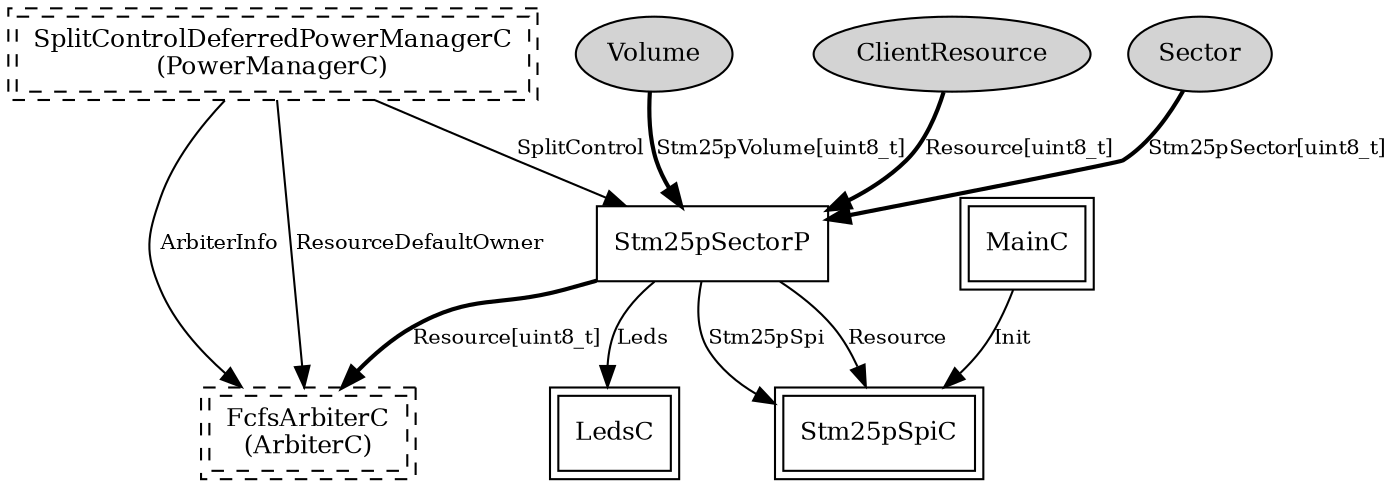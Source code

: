 digraph "Stm25pSectorC" {
  n0x2ac2c4706400 [shape=ellipse, style=filled, label="Sector", fontsize=12];
  "Stm25pSectorP" [fontsize=12, shape=box, URL="../chtml/Stm25pSectorP.html"];
  n0x2ac2c4704510 [shape=ellipse, style=filled, label="Volume", fontsize=12];
  "Stm25pSectorP" [fontsize=12, shape=box, URL="../chtml/Stm25pSectorP.html"];
  n0x2ac2c47081c8 [shape=ellipse, style=filled, label="ClientResource", fontsize=12];
  "Stm25pSectorP" [fontsize=12, shape=box, URL="../chtml/Stm25pSectorP.html"];
  "Stm25pSectorP" [fontsize=12, shape=box, URL="../chtml/Stm25pSectorP.html"];
  "Stm25pSectorC.ArbiterC" [fontsize=12, shape=box,peripheries=2, style=dashed, label="FcfsArbiterC\n(ArbiterC)", URL="../chtml/FcfsArbiterC.html"];
  "Stm25pSectorC.PowerManagerC" [fontsize=12, shape=box,peripheries=2, style=dashed, label="SplitControlDeferredPowerManagerC\n(PowerManagerC)", URL="../chtml/SplitControlDeferredPowerManagerC.html"];
  "Stm25pSectorP" [fontsize=12, shape=box, URL="../chtml/Stm25pSectorP.html"];
  "Stm25pSectorC.PowerManagerC" [fontsize=12, shape=box,peripheries=2, style=dashed, label="SplitControlDeferredPowerManagerC\n(PowerManagerC)", URL="../chtml/SplitControlDeferredPowerManagerC.html"];
  "Stm25pSectorC.ArbiterC" [fontsize=12, shape=box,peripheries=2, style=dashed, label="FcfsArbiterC\n(ArbiterC)", URL="../chtml/FcfsArbiterC.html"];
  "Stm25pSectorC.PowerManagerC" [fontsize=12, shape=box,peripheries=2, style=dashed, label="SplitControlDeferredPowerManagerC\n(PowerManagerC)", URL="../chtml/SplitControlDeferredPowerManagerC.html"];
  "Stm25pSectorC.ArbiterC" [fontsize=12, shape=box,peripheries=2, style=dashed, label="FcfsArbiterC\n(ArbiterC)", URL="../chtml/FcfsArbiterC.html"];
  "Stm25pSectorP" [fontsize=12, shape=box, URL="../chtml/Stm25pSectorP.html"];
  "Stm25pSpiC" [fontsize=12, shape=box,peripheries=2, URL="../chtml/Stm25pSpiC.html"];
  "Stm25pSectorP" [fontsize=12, shape=box, URL="../chtml/Stm25pSectorP.html"];
  "Stm25pSpiC" [fontsize=12, shape=box,peripheries=2, URL="../chtml/Stm25pSpiC.html"];
  "MainC" [fontsize=12, shape=box,peripheries=2, URL="../chtml/MainC.html"];
  "Stm25pSpiC" [fontsize=12, shape=box,peripheries=2, URL="../chtml/Stm25pSpiC.html"];
  "Stm25pSectorP" [fontsize=12, shape=box, URL="../chtml/Stm25pSectorP.html"];
  "LedsC" [fontsize=12, shape=box,peripheries=2, URL="../chtml/LedsC.html"];
  "n0x2ac2c4706400" -> "Stm25pSectorP" [label="Stm25pSector[uint8_t]", style=bold, URL="../ihtml/Stm25pSector.html", fontsize=10];
  "n0x2ac2c4704510" -> "Stm25pSectorP" [label="Stm25pVolume[uint8_t]", style=bold, URL="../ihtml/Stm25pVolume.html", fontsize=10];
  "n0x2ac2c47081c8" -> "Stm25pSectorP" [label="Resource[uint8_t]", style=bold, URL="../ihtml/Resource.html", fontsize=10];
  "Stm25pSectorP" -> "Stm25pSectorC.ArbiterC" [label="Resource[uint8_t]", style=bold, URL="../ihtml/Resource.html", fontsize=10];
  "Stm25pSectorC.PowerManagerC" -> "Stm25pSectorP" [label="SplitControl", URL="../ihtml/SplitControl.html", fontsize=10];
  "Stm25pSectorC.PowerManagerC" -> "Stm25pSectorC.ArbiterC" [label="ResourceDefaultOwner", URL="../ihtml/ResourceDefaultOwner.html", fontsize=10];
  "Stm25pSectorC.PowerManagerC" -> "Stm25pSectorC.ArbiterC" [label="ArbiterInfo", URL="../ihtml/ArbiterInfo.html", fontsize=10];
  "Stm25pSectorP" -> "Stm25pSpiC" [label="Resource", URL="../ihtml/Resource.html", fontsize=10];
  "Stm25pSectorP" -> "Stm25pSpiC" [label="Stm25pSpi", URL="../ihtml/Stm25pSpi.html", fontsize=10];
  "MainC" -> "Stm25pSpiC" [label="Init", URL="../ihtml/Init.html", fontsize=10];
  "Stm25pSectorP" -> "LedsC" [label="Leds", URL="../ihtml/Leds.html", fontsize=10];
}
